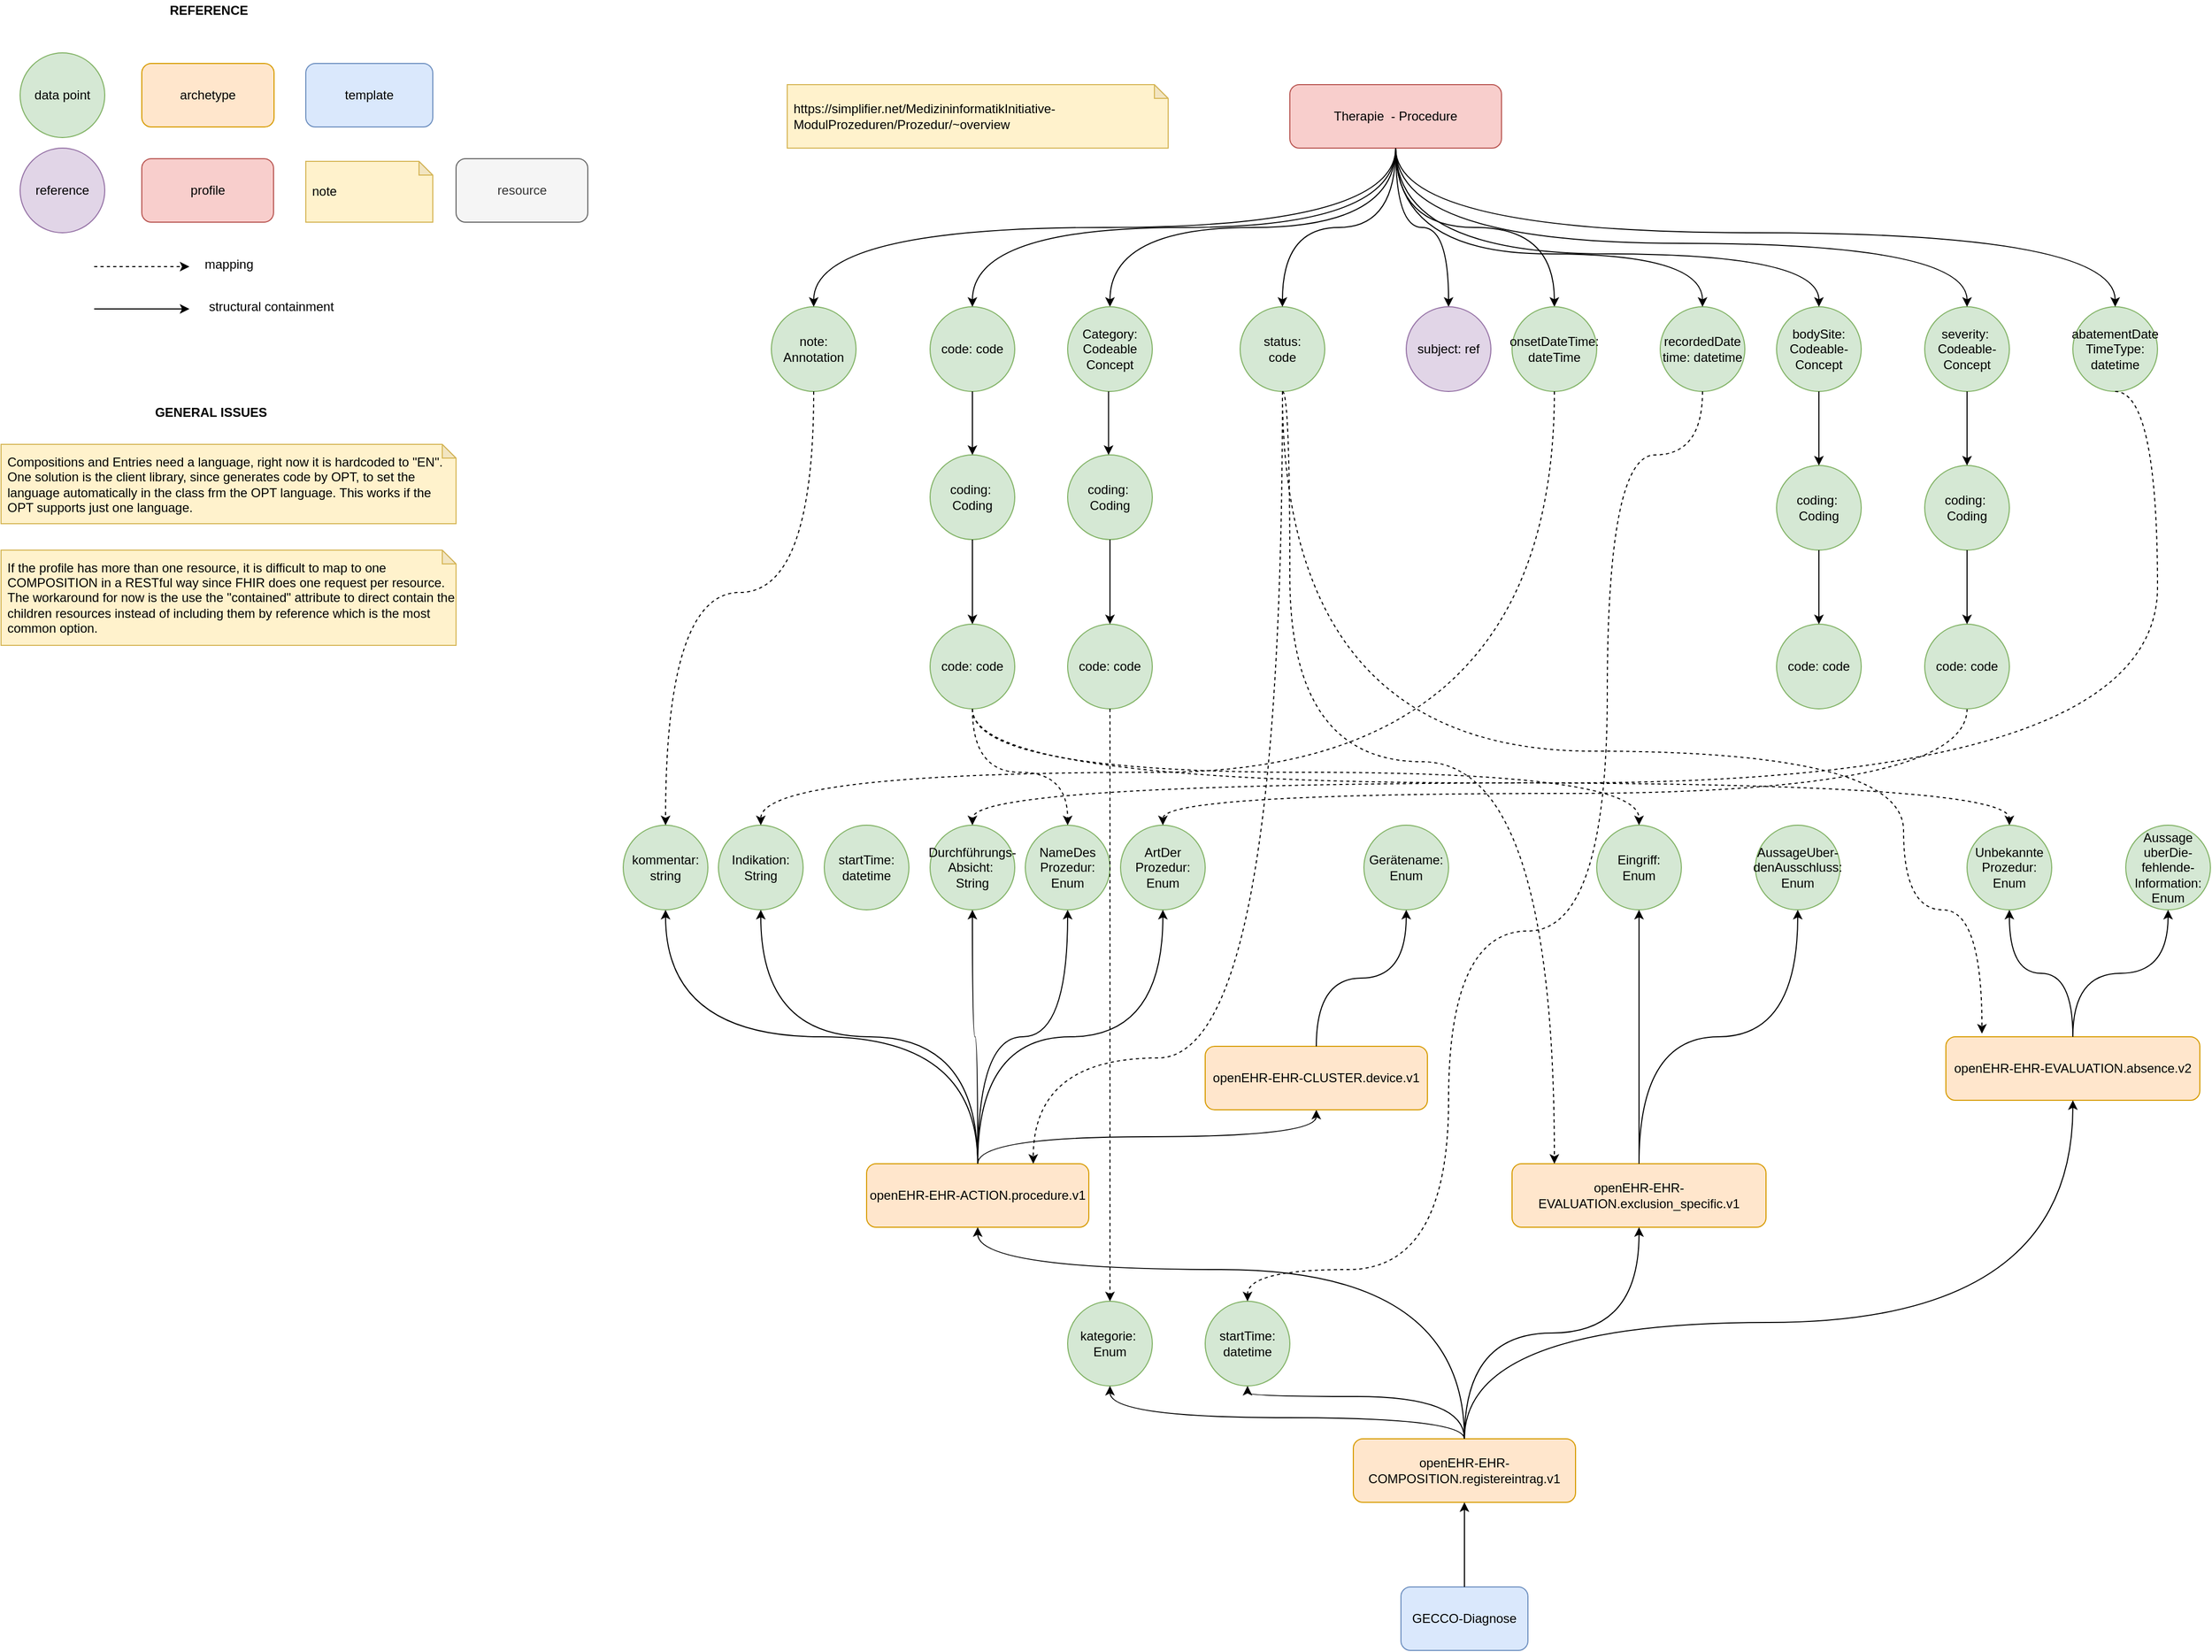 <mxfile version="14.4.7" type="github">
  <diagram id="NhCx6rFbv8tnw04hL108" name="Page-1">
    <mxGraphModel dx="3427" dy="662" grid="1" gridSize="10" guides="1" tooltips="1" connect="1" arrows="1" fold="1" page="1" pageScale="1" pageWidth="827" pageHeight="1169" math="0" shadow="0">
      <root>
        <mxCell id="0" />
        <mxCell id="1" parent="0" />
        <mxCell id="oCCfuD1PaS4JlQ5xVvuQ-1" style="edgeStyle=orthogonalEdgeStyle;curved=1;orthogonalLoop=1;jettySize=auto;html=1;exitX=0.5;exitY=1;exitDx=0;exitDy=0;strokeColor=#000000;dashed=1;" parent="1" edge="1">
          <mxGeometry relative="1" as="geometry">
            <mxPoint x="-1820" y="372" as="targetPoint" />
            <mxPoint x="-1910" y="372" as="sourcePoint" />
          </mxGeometry>
        </mxCell>
        <mxCell id="oCCfuD1PaS4JlQ5xVvuQ-2" value="mapping" style="text;html=1;align=center;verticalAlign=middle;resizable=0;points=[];autosize=1;" parent="1" vertex="1">
          <mxGeometry x="-1818" y="360" width="70" height="20" as="geometry" />
        </mxCell>
        <mxCell id="oCCfuD1PaS4JlQ5xVvuQ-3" style="edgeStyle=orthogonalEdgeStyle;curved=1;orthogonalLoop=1;jettySize=auto;html=1;exitX=0.5;exitY=1;exitDx=0;exitDy=0;strokeColor=#000000;" parent="1" edge="1">
          <mxGeometry relative="1" as="geometry">
            <mxPoint x="-1820.0" y="412" as="targetPoint" />
            <mxPoint x="-1910.0" y="412" as="sourcePoint" />
          </mxGeometry>
        </mxCell>
        <mxCell id="oCCfuD1PaS4JlQ5xVvuQ-4" value="structural containment" style="text;html=1;align=center;verticalAlign=middle;resizable=0;points=[];autosize=1;" parent="1" vertex="1">
          <mxGeometry x="-1823" y="400" width="160" height="20" as="geometry" />
        </mxCell>
        <mxCell id="oCCfuD1PaS4JlQ5xVvuQ-5" value="&lt;b&gt;GENERAL ISSUES&lt;/b&gt;" style="text;html=1;align=center;verticalAlign=middle;resizable=0;points=[];autosize=1;" parent="1" vertex="1">
          <mxGeometry x="-1870" y="500" width="140" height="20" as="geometry" />
        </mxCell>
        <mxCell id="oCCfuD1PaS4JlQ5xVvuQ-6" value="Compositions and Entries need a language, right now it is hardcoded to &quot;EN&quot;. One solution is the client library, since generates code by OPT, to set the language automatically in the class frm the OPT language. This works if the OPT supports just one language." style="shape=note;whiteSpace=wrap;html=1;backgroundOutline=1;darkOpacity=0.05;fillColor=#fff2cc;strokeColor=#d6b656;size=13;align=left;spacingLeft=4;" parent="1" vertex="1">
          <mxGeometry x="-1998" y="540" width="430" height="75" as="geometry" />
        </mxCell>
        <mxCell id="oCCfuD1PaS4JlQ5xVvuQ-7" value="If the profile has more than one resource, it is difficult to map to one COMPOSITION in a RESTful way since FHIR does one request per resource. The workaround for now is the use the &quot;contained&quot; attribute to direct contain the children resources instead of including them by reference which is the most common option." style="shape=note;whiteSpace=wrap;html=1;backgroundOutline=1;darkOpacity=0.05;fillColor=#fff2cc;strokeColor=#d6b656;size=13;align=left;spacingLeft=4;" parent="1" vertex="1">
          <mxGeometry x="-1998" y="640" width="430" height="90" as="geometry" />
        </mxCell>
        <mxCell id="oCCfuD1PaS4JlQ5xVvuQ-8" value="data point" style="ellipse;whiteSpace=wrap;html=1;aspect=fixed;fillColor=#d5e8d4;strokeColor=#82b366;" parent="1" vertex="1">
          <mxGeometry x="-1980" y="170" width="80" height="80" as="geometry" />
        </mxCell>
        <mxCell id="oCCfuD1PaS4JlQ5xVvuQ-9" value="archetype" style="rounded=1;whiteSpace=wrap;html=1;fillColor=#ffe6cc;strokeColor=#d79b00;" parent="1" vertex="1">
          <mxGeometry x="-1865" y="180" width="125" height="60" as="geometry" />
        </mxCell>
        <mxCell id="oCCfuD1PaS4JlQ5xVvuQ-10" value="template" style="rounded=1;whiteSpace=wrap;html=1;fillColor=#dae8fc;strokeColor=#6c8ebf;" parent="1" vertex="1">
          <mxGeometry x="-1710" y="180" width="120" height="60" as="geometry" />
        </mxCell>
        <mxCell id="oCCfuD1PaS4JlQ5xVvuQ-11" value="profile" style="rounded=1;whiteSpace=wrap;html=1;fillColor=#f8cecc;strokeColor=#b85450;" parent="1" vertex="1">
          <mxGeometry x="-1865" y="270" width="124.5" height="60" as="geometry" />
        </mxCell>
        <mxCell id="oCCfuD1PaS4JlQ5xVvuQ-12" value="note" style="shape=note;whiteSpace=wrap;html=1;backgroundOutline=1;darkOpacity=0.05;fillColor=#fff2cc;strokeColor=#d6b656;size=13;align=left;spacingLeft=4;" parent="1" vertex="1">
          <mxGeometry x="-1710" y="272.5" width="120" height="57.5" as="geometry" />
        </mxCell>
        <mxCell id="oCCfuD1PaS4JlQ5xVvuQ-13" value="REFERENCE" style="text;html=1;align=center;verticalAlign=middle;resizable=0;points=[];autosize=1;fontStyle=1" parent="1" vertex="1">
          <mxGeometry x="-1852.5" y="120" width="100" height="20" as="geometry" />
        </mxCell>
        <mxCell id="oCCfuD1PaS4JlQ5xVvuQ-14" value="reference" style="ellipse;whiteSpace=wrap;html=1;aspect=fixed;fillColor=#e1d5e7;strokeColor=#9673a6;" parent="1" vertex="1">
          <mxGeometry x="-1980" y="260" width="80" height="80" as="geometry" />
        </mxCell>
        <mxCell id="oCCfuD1PaS4JlQ5xVvuQ-15" value="resource" style="rounded=1;whiteSpace=wrap;html=1;fillColor=#f5f5f5;strokeColor=#666666;fontColor=#333333;" parent="1" vertex="1">
          <mxGeometry x="-1568" y="270" width="124.5" height="60" as="geometry" />
        </mxCell>
        <mxCell id="oCCfuD1PaS4JlQ5xVvuQ-17" value="https://simplifier.net/MedizininformatikInitiative-ModulProzeduren/Prozedur/~overview" style="shape=note;whiteSpace=wrap;html=1;backgroundOutline=1;darkOpacity=0.05;fillColor=#fff2cc;strokeColor=#d6b656;size=13;align=left;spacingLeft=4;" parent="1" vertex="1">
          <mxGeometry x="-1255" y="200" width="360" height="60" as="geometry" />
        </mxCell>
        <mxCell id="oCCfuD1PaS4JlQ5xVvuQ-18" value="GECCO-Diagnose" style="rounded=1;whiteSpace=wrap;html=1;fillColor=#dae8fc;strokeColor=#6c8ebf;" parent="1" vertex="1">
          <mxGeometry x="-675" y="1620" width="120" height="60" as="geometry" />
        </mxCell>
        <mxCell id="oCCfuD1PaS4JlQ5xVvuQ-19" value="openEHR-EHR-COMPOSITION.registereintrag.v1" style="rounded=1;whiteSpace=wrap;html=1;fillColor=#ffe6cc;strokeColor=#d79b00;" parent="1" vertex="1">
          <mxGeometry x="-720" y="1480" width="210" height="60" as="geometry" />
        </mxCell>
        <mxCell id="oCCfuD1PaS4JlQ5xVvuQ-20" value="openEHR-EHR-ACTION.procedure.v1" style="rounded=1;whiteSpace=wrap;html=1;fillColor=#ffe6cc;strokeColor=#d79b00;" parent="1" vertex="1">
          <mxGeometry x="-1180" y="1220" width="210" height="60" as="geometry" />
        </mxCell>
        <mxCell id="oCCfuD1PaS4JlQ5xVvuQ-23" value="&lt;p&gt;openEHR-EHR-EVALUATION.exclusion_specific.v1&lt;br&gt;&lt;/p&gt;" style="rounded=1;whiteSpace=wrap;html=1;fillColor=#ffe6cc;strokeColor=#d79b00;" parent="1" vertex="1">
          <mxGeometry x="-570" y="1220" width="240" height="60" as="geometry" />
        </mxCell>
        <mxCell id="oCCfuD1PaS4JlQ5xVvuQ-25" value="&lt;p&gt;openEHR-EHR-EVALUATION.absence.v2&lt;br&gt;&lt;/p&gt;" style="rounded=1;whiteSpace=wrap;html=1;fillColor=#ffe6cc;strokeColor=#d79b00;" parent="1" vertex="1">
          <mxGeometry x="-160" y="1100" width="240" height="60" as="geometry" />
        </mxCell>
        <mxCell id="oCCfuD1PaS4JlQ5xVvuQ-28" style="edgeStyle=orthogonalEdgeStyle;curved=1;orthogonalLoop=1;jettySize=auto;html=1;exitX=0.5;exitY=1;exitDx=0;exitDy=0;strokeColor=#000000;entryX=0.5;entryY=0;entryDx=0;entryDy=0;" parent="1" source="oCCfuD1PaS4JlQ5xVvuQ-32" target="oCCfuD1PaS4JlQ5xVvuQ-40" edge="1">
          <mxGeometry relative="1" as="geometry">
            <mxPoint x="-830" y="410" as="targetPoint" />
          </mxGeometry>
        </mxCell>
        <mxCell id="oCCfuD1PaS4JlQ5xVvuQ-30" style="edgeStyle=orthogonalEdgeStyle;curved=1;orthogonalLoop=1;jettySize=auto;html=1;exitX=0.5;exitY=1;exitDx=0;exitDy=0;entryX=0.5;entryY=0;entryDx=0;entryDy=0;strokeColor=#000000;" parent="1" source="oCCfuD1PaS4JlQ5xVvuQ-32" target="oCCfuD1PaS4JlQ5xVvuQ-35" edge="1">
          <mxGeometry relative="1" as="geometry" />
        </mxCell>
        <mxCell id="oCCfuD1PaS4JlQ5xVvuQ-31" style="edgeStyle=orthogonalEdgeStyle;curved=1;orthogonalLoop=1;jettySize=auto;html=1;exitX=0.5;exitY=1;exitDx=0;exitDy=0;entryX=0.5;entryY=0;entryDx=0;entryDy=0;strokeColor=#000000;" parent="1" source="oCCfuD1PaS4JlQ5xVvuQ-32" target="oCCfuD1PaS4JlQ5xVvuQ-36" edge="1">
          <mxGeometry relative="1" as="geometry" />
        </mxCell>
        <mxCell id="oCCfuD1PaS4JlQ5xVvuQ-32" value="&lt;div class=&quot;cm-node-details-value cm-node-details-templ-id&quot;&gt;Therapie &amp;nbsp;- Procedure&lt;br&gt;&lt;/div&gt;" style="rounded=1;whiteSpace=wrap;html=1;fillColor=#f8cecc;strokeColor=#b85450;" parent="1" vertex="1">
          <mxGeometry x="-780" y="200" width="200" height="60" as="geometry" />
        </mxCell>
        <mxCell id="oCCfuD1PaS4JlQ5xVvuQ-35" value="subject: ref" style="ellipse;whiteSpace=wrap;html=1;aspect=fixed;fillColor=#e1d5e7;strokeColor=#9673a6;" parent="1" vertex="1">
          <mxGeometry x="-670" y="410" width="80" height="80" as="geometry" />
        </mxCell>
        <mxCell id="oCCfuD1PaS4JlQ5xVvuQ-36" value="onsetDateTime:&lt;br&gt;dateTime" style="ellipse;whiteSpace=wrap;html=1;aspect=fixed;fillColor=#d5e8d4;strokeColor=#82b366;" parent="1" vertex="1">
          <mxGeometry x="-570" y="410" width="80" height="80" as="geometry" />
        </mxCell>
        <mxCell id="oCCfuD1PaS4JlQ5xVvuQ-37" value="code: code" style="ellipse;whiteSpace=wrap;html=1;aspect=fixed;fillColor=#d5e8d4;strokeColor=#82b366;" parent="1" vertex="1">
          <mxGeometry x="-990" y="710" width="80" height="80" as="geometry" />
        </mxCell>
        <mxCell id="oCCfuD1PaS4JlQ5xVvuQ-39" value="coding:&amp;nbsp;&lt;br&gt;Coding" style="ellipse;whiteSpace=wrap;html=1;aspect=fixed;fillColor=#d5e8d4;strokeColor=#82b366;" parent="1" vertex="1">
          <mxGeometry x="-990" y="550" width="80" height="80" as="geometry" />
        </mxCell>
        <mxCell id="oCCfuD1PaS4JlQ5xVvuQ-40" value="Category:&lt;br&gt;Codeable&lt;br&gt;Concept" style="ellipse;whiteSpace=wrap;html=1;aspect=fixed;fillColor=#d5e8d4;strokeColor=#82b366;" parent="1" vertex="1">
          <mxGeometry x="-990" y="410" width="80" height="80" as="geometry" />
        </mxCell>
        <mxCell id="oCCfuD1PaS4JlQ5xVvuQ-41" value="code: code" style="ellipse;whiteSpace=wrap;html=1;aspect=fixed;fillColor=#d5e8d4;strokeColor=#82b366;" parent="1" vertex="1">
          <mxGeometry x="-1120" y="410" width="80" height="80" as="geometry" />
        </mxCell>
        <mxCell id="oCCfuD1PaS4JlQ5xVvuQ-42" value="coding:&amp;nbsp;&lt;br&gt;Coding" style="ellipse;whiteSpace=wrap;html=1;aspect=fixed;fillColor=#d5e8d4;strokeColor=#82b366;" parent="1" vertex="1">
          <mxGeometry x="-1120" y="550" width="80" height="80" as="geometry" />
        </mxCell>
        <mxCell id="oCCfuD1PaS4JlQ5xVvuQ-43" value="bodySite:&lt;br&gt;Codeable-&lt;br&gt;Concept" style="ellipse;whiteSpace=wrap;html=1;aspect=fixed;fillColor=#d5e8d4;strokeColor=#82b366;" parent="1" vertex="1">
          <mxGeometry x="-320" y="410" width="80" height="80" as="geometry" />
        </mxCell>
        <mxCell id="oCCfuD1PaS4JlQ5xVvuQ-44" value="coding:&amp;nbsp;&lt;br&gt;Coding" style="ellipse;whiteSpace=wrap;html=1;aspect=fixed;fillColor=#d5e8d4;strokeColor=#82b366;" parent="1" vertex="1">
          <mxGeometry x="-320" y="560" width="80" height="80" as="geometry" />
        </mxCell>
        <mxCell id="oCCfuD1PaS4JlQ5xVvuQ-45" value="code: code" style="ellipse;whiteSpace=wrap;html=1;aspect=fixed;fillColor=#d5e8d4;strokeColor=#82b366;" parent="1" vertex="1">
          <mxGeometry x="-320" y="710" width="80" height="80" as="geometry" />
        </mxCell>
        <mxCell id="oCCfuD1PaS4JlQ5xVvuQ-46" value="severity:&amp;nbsp;&lt;br&gt;Codeable-&lt;br&gt;Concept" style="ellipse;whiteSpace=wrap;html=1;aspect=fixed;fillColor=#d5e8d4;strokeColor=#82b366;" parent="1" vertex="1">
          <mxGeometry x="-180" y="410" width="80" height="80" as="geometry" />
        </mxCell>
        <mxCell id="oCCfuD1PaS4JlQ5xVvuQ-47" value="abatementDate&lt;br&gt;TimeType:&lt;br&gt;datetime" style="ellipse;whiteSpace=wrap;html=1;aspect=fixed;fillColor=#d5e8d4;strokeColor=#82b366;" parent="1" vertex="1">
          <mxGeometry x="-40" y="410" width="80" height="80" as="geometry" />
        </mxCell>
        <mxCell id="oCCfuD1PaS4JlQ5xVvuQ-48" value="code: code" style="ellipse;whiteSpace=wrap;html=1;aspect=fixed;fillColor=#d5e8d4;strokeColor=#82b366;" parent="1" vertex="1">
          <mxGeometry x="-1120" y="710" width="80" height="80" as="geometry" />
        </mxCell>
        <mxCell id="oCCfuD1PaS4JlQ5xVvuQ-49" style="edgeStyle=orthogonalEdgeStyle;curved=1;orthogonalLoop=1;jettySize=auto;html=1;exitX=0.5;exitY=1;exitDx=0;exitDy=0;strokeColor=#000000;entryX=0.5;entryY=0;entryDx=0;entryDy=0;" parent="1" source="oCCfuD1PaS4JlQ5xVvuQ-32" target="oCCfuD1PaS4JlQ5xVvuQ-41" edge="1">
          <mxGeometry relative="1" as="geometry">
            <mxPoint x="-990" y="370" as="sourcePoint" />
            <mxPoint x="-1260" y="470" as="targetPoint" />
          </mxGeometry>
        </mxCell>
        <mxCell id="oCCfuD1PaS4JlQ5xVvuQ-50" style="edgeStyle=orthogonalEdgeStyle;curved=1;orthogonalLoop=1;jettySize=auto;html=1;exitX=0.5;exitY=1;exitDx=0;exitDy=0;entryX=0.5;entryY=0;entryDx=0;entryDy=0;strokeColor=#000000;" parent="1" source="oCCfuD1PaS4JlQ5xVvuQ-32" target="oCCfuD1PaS4JlQ5xVvuQ-46" edge="1">
          <mxGeometry relative="1" as="geometry">
            <mxPoint x="-320" y="350" as="sourcePoint" />
            <mxPoint x="-70" y="450" as="targetPoint" />
            <Array as="points">
              <mxPoint x="-680" y="350" />
              <mxPoint x="-140" y="350" />
            </Array>
          </mxGeometry>
        </mxCell>
        <mxCell id="oCCfuD1PaS4JlQ5xVvuQ-51" style="edgeStyle=orthogonalEdgeStyle;curved=1;orthogonalLoop=1;jettySize=auto;html=1;exitX=0.5;exitY=1;exitDx=0;exitDy=0;entryX=0.5;entryY=0;entryDx=0;entryDy=0;strokeColor=#000000;" parent="1" source="oCCfuD1PaS4JlQ5xVvuQ-32" target="oCCfuD1PaS4JlQ5xVvuQ-43" edge="1">
          <mxGeometry relative="1" as="geometry">
            <mxPoint x="-310" y="390" as="sourcePoint" />
            <mxPoint x="-60" y="490" as="targetPoint" />
            <Array as="points">
              <mxPoint x="-680" y="360" />
              <mxPoint x="-280" y="360" />
            </Array>
          </mxGeometry>
        </mxCell>
        <mxCell id="oCCfuD1PaS4JlQ5xVvuQ-52" style="edgeStyle=orthogonalEdgeStyle;curved=1;orthogonalLoop=1;jettySize=auto;html=1;exitX=0.5;exitY=1;exitDx=0;exitDy=0;entryX=0.5;entryY=0;entryDx=0;entryDy=0;strokeColor=#000000;" parent="1" source="oCCfuD1PaS4JlQ5xVvuQ-32" target="oCCfuD1PaS4JlQ5xVvuQ-47" edge="1">
          <mxGeometry relative="1" as="geometry">
            <mxPoint x="-60" y="360" as="sourcePoint" />
            <mxPoint x="190" y="460" as="targetPoint" />
            <Array as="points">
              <mxPoint x="-680" y="340" />
              <mxPoint y="340" />
            </Array>
          </mxGeometry>
        </mxCell>
        <mxCell id="oCCfuD1PaS4JlQ5xVvuQ-53" value="" style="endArrow=classic;html=1;exitX=0.5;exitY=1;exitDx=0;exitDy=0;entryX=0.5;entryY=0;entryDx=0;entryDy=0;" parent="1" source="oCCfuD1PaS4JlQ5xVvuQ-41" target="oCCfuD1PaS4JlQ5xVvuQ-42" edge="1">
          <mxGeometry width="50" height="50" relative="1" as="geometry">
            <mxPoint x="-1060" y="529" as="sourcePoint" />
            <mxPoint x="-1000" y="469" as="targetPoint" />
          </mxGeometry>
        </mxCell>
        <mxCell id="oCCfuD1PaS4JlQ5xVvuQ-54" value="" style="endArrow=classic;html=1;exitX=0.5;exitY=1;exitDx=0;exitDy=0;entryX=0.5;entryY=0;entryDx=0;entryDy=0;" parent="1" source="oCCfuD1PaS4JlQ5xVvuQ-42" target="oCCfuD1PaS4JlQ5xVvuQ-48" edge="1">
          <mxGeometry width="50" height="50" relative="1" as="geometry">
            <mxPoint x="-1080.67" y="640" as="sourcePoint" />
            <mxPoint x="-1080.67" y="700" as="targetPoint" />
          </mxGeometry>
        </mxCell>
        <mxCell id="oCCfuD1PaS4JlQ5xVvuQ-55" value="" style="endArrow=classic;html=1;exitX=0.5;exitY=1;exitDx=0;exitDy=0;entryX=0.5;entryY=0;entryDx=0;entryDy=0;" parent="1" edge="1">
          <mxGeometry width="50" height="50" relative="1" as="geometry">
            <mxPoint x="-951.33" y="490" as="sourcePoint" />
            <mxPoint x="-951.33" y="550" as="targetPoint" />
          </mxGeometry>
        </mxCell>
        <mxCell id="oCCfuD1PaS4JlQ5xVvuQ-56" value="" style="endArrow=classic;html=1;exitX=0.5;exitY=1;exitDx=0;exitDy=0;entryX=0.5;entryY=0;entryDx=0;entryDy=0;" parent="1" source="oCCfuD1PaS4JlQ5xVvuQ-39" target="oCCfuD1PaS4JlQ5xVvuQ-37" edge="1">
          <mxGeometry width="50" height="50" relative="1" as="geometry">
            <mxPoint x="-950" y="670" as="sourcePoint" />
            <mxPoint x="-950" y="690" as="targetPoint" />
          </mxGeometry>
        </mxCell>
        <mxCell id="oCCfuD1PaS4JlQ5xVvuQ-58" value="" style="endArrow=classic;html=1;exitX=0.5;exitY=1;exitDx=0;exitDy=0;entryX=0.5;entryY=0;entryDx=0;entryDy=0;" parent="1" source="oCCfuD1PaS4JlQ5xVvuQ-43" target="oCCfuD1PaS4JlQ5xVvuQ-44" edge="1">
          <mxGeometry width="50" height="50" relative="1" as="geometry">
            <mxPoint x="-280" y="520" as="sourcePoint" />
            <mxPoint x="-280" y="550" as="targetPoint" />
          </mxGeometry>
        </mxCell>
        <mxCell id="oCCfuD1PaS4JlQ5xVvuQ-59" value="" style="endArrow=classic;html=1;exitX=0.5;exitY=1;exitDx=0;exitDy=0;entryX=0.5;entryY=0;entryDx=0;entryDy=0;" parent="1" source="oCCfuD1PaS4JlQ5xVvuQ-44" target="oCCfuD1PaS4JlQ5xVvuQ-45" edge="1">
          <mxGeometry width="50" height="50" relative="1" as="geometry">
            <mxPoint x="-280" y="670" as="sourcePoint" />
            <mxPoint x="-280" y="690" as="targetPoint" />
          </mxGeometry>
        </mxCell>
        <mxCell id="oCCfuD1PaS4JlQ5xVvuQ-65" value="Indikation:&lt;br&gt;String" style="ellipse;whiteSpace=wrap;html=1;aspect=fixed;fillColor=#d5e8d4;strokeColor=#82b366;" parent="1" vertex="1">
          <mxGeometry x="-1320" y="900" width="80" height="80" as="geometry" />
        </mxCell>
        <mxCell id="oCCfuD1PaS4JlQ5xVvuQ-67" style="edgeStyle=orthogonalEdgeStyle;curved=1;orthogonalLoop=1;jettySize=auto;html=1;exitX=0.5;exitY=1;exitDx=0;exitDy=0;entryX=0.5;entryY=0;entryDx=0;entryDy=0;strokeColor=#000000;dashed=1;" parent="1" source="oCCfuD1PaS4JlQ5xVvuQ-36" target="oCCfuD1PaS4JlQ5xVvuQ-65" edge="1">
          <mxGeometry relative="1" as="geometry">
            <mxPoint x="-580" y="700" as="sourcePoint" />
            <mxPoint x="-430" y="850" as="targetPoint" />
            <Array as="points">
              <mxPoint x="-530" y="850" />
              <mxPoint x="-1280" y="850" />
            </Array>
          </mxGeometry>
        </mxCell>
        <mxCell id="oCCfuD1PaS4JlQ5xVvuQ-68" style="edgeStyle=orthogonalEdgeStyle;curved=1;orthogonalLoop=1;jettySize=auto;html=1;exitX=0.5;exitY=0;exitDx=0;exitDy=0;entryX=0.5;entryY=1;entryDx=0;entryDy=0;strokeColor=#000000;" parent="1" source="oCCfuD1PaS4JlQ5xVvuQ-20" target="oCCfuD1PaS4JlQ5xVvuQ-65" edge="1">
          <mxGeometry relative="1" as="geometry">
            <mxPoint x="-950" y="1030" as="sourcePoint" />
            <mxPoint x="-800" y="1180" as="targetPoint" />
          </mxGeometry>
        </mxCell>
        <mxCell id="oCCfuD1PaS4JlQ5xVvuQ-69" value="Durchführungs-&lt;br&gt;Absicht:&amp;nbsp;&lt;br&gt;String" style="ellipse;whiteSpace=wrap;html=1;aspect=fixed;fillColor=#d5e8d4;strokeColor=#82b366;" parent="1" vertex="1">
          <mxGeometry x="-1120" y="900" width="80" height="80" as="geometry" />
        </mxCell>
        <mxCell id="oCCfuD1PaS4JlQ5xVvuQ-70" style="edgeStyle=orthogonalEdgeStyle;curved=1;orthogonalLoop=1;jettySize=auto;html=1;exitX=0.5;exitY=0;exitDx=0;exitDy=0;entryX=0.5;entryY=1;entryDx=0;entryDy=0;strokeColor=#000000;" parent="1" source="oCCfuD1PaS4JlQ5xVvuQ-20" target="oCCfuD1PaS4JlQ5xVvuQ-69" edge="1">
          <mxGeometry relative="1" as="geometry">
            <mxPoint x="-1050" y="1040" as="sourcePoint" />
            <mxPoint x="-1205" y="911" as="targetPoint" />
            <Array as="points">
              <mxPoint x="-1075" y="1100" />
              <mxPoint x="-1080" y="1100" />
            </Array>
          </mxGeometry>
        </mxCell>
        <mxCell id="oCCfuD1PaS4JlQ5xVvuQ-71" style="edgeStyle=orthogonalEdgeStyle;curved=1;orthogonalLoop=1;jettySize=auto;html=1;exitX=0.5;exitY=1;exitDx=0;exitDy=0;entryX=0.5;entryY=0;entryDx=0;entryDy=0;strokeColor=#000000;dashed=1;" parent="1" source="oCCfuD1PaS4JlQ5xVvuQ-47" target="oCCfuD1PaS4JlQ5xVvuQ-69" edge="1">
          <mxGeometry relative="1" as="geometry">
            <mxPoint x="-150" y="670" as="sourcePoint" />
            <mxPoint x="-850" y="1080" as="targetPoint" />
            <Array as="points">
              <mxPoint x="40" y="490" />
              <mxPoint x="40" y="860" />
              <mxPoint x="-1080" y="860" />
            </Array>
          </mxGeometry>
        </mxCell>
        <mxCell id="oCCfuD1PaS4JlQ5xVvuQ-73" value="ArtDer&lt;br&gt;Prozedur:&lt;br&gt;Enum" style="ellipse;whiteSpace=wrap;html=1;aspect=fixed;fillColor=#d5e8d4;strokeColor=#82b366;" parent="1" vertex="1">
          <mxGeometry x="-940" y="900" width="80" height="80" as="geometry" />
        </mxCell>
        <mxCell id="oCCfuD1PaS4JlQ5xVvuQ-74" style="edgeStyle=orthogonalEdgeStyle;curved=1;orthogonalLoop=1;jettySize=auto;html=1;exitX=0.5;exitY=0;exitDx=0;exitDy=0;entryX=0.5;entryY=1;entryDx=0;entryDy=0;strokeColor=#000000;" parent="1" source="oCCfuD1PaS4JlQ5xVvuQ-20" target="oCCfuD1PaS4JlQ5xVvuQ-73" edge="1">
          <mxGeometry relative="1" as="geometry">
            <mxPoint x="-950" y="1030" as="sourcePoint" />
            <mxPoint x="-1105" y="901" as="targetPoint" />
          </mxGeometry>
        </mxCell>
        <mxCell id="oCCfuD1PaS4JlQ5xVvuQ-75" style="edgeStyle=orthogonalEdgeStyle;curved=1;orthogonalLoop=1;jettySize=auto;html=1;entryX=0.5;entryY=0;entryDx=0;entryDy=0;strokeColor=#000000;dashed=1;exitX=1;exitY=0.5;exitDx=0;exitDy=0;" parent="1" source="oCCfuD1PaS4JlQ5xVvuQ-120" target="oCCfuD1PaS4JlQ5xVvuQ-73" edge="1">
          <mxGeometry relative="1" as="geometry">
            <mxPoint x="-110" y="720" as="sourcePoint" />
            <mxPoint x="-1270" y="1300" as="targetPoint" />
            <Array as="points">
              <mxPoint x="-140" y="870" />
              <mxPoint x="-900" y="870" />
            </Array>
          </mxGeometry>
        </mxCell>
        <mxCell id="oCCfuD1PaS4JlQ5xVvuQ-76" value="kommentar:&lt;br&gt;string" style="ellipse;whiteSpace=wrap;html=1;aspect=fixed;fillColor=#d5e8d4;strokeColor=#82b366;" parent="1" vertex="1">
          <mxGeometry x="-1410" y="900" width="80" height="80" as="geometry" />
        </mxCell>
        <mxCell id="oCCfuD1PaS4JlQ5xVvuQ-77" value="note: Annotation" style="ellipse;whiteSpace=wrap;html=1;aspect=fixed;fillColor=#d5e8d4;strokeColor=#82b366;" parent="1" vertex="1">
          <mxGeometry x="-1270" y="410" width="80" height="80" as="geometry" />
        </mxCell>
        <mxCell id="oCCfuD1PaS4JlQ5xVvuQ-78" style="edgeStyle=orthogonalEdgeStyle;curved=1;orthogonalLoop=1;jettySize=auto;html=1;exitX=0.5;exitY=1;exitDx=0;exitDy=0;entryX=0.5;entryY=0;entryDx=0;entryDy=0;strokeColor=#000000;dashed=1;" parent="1" source="oCCfuD1PaS4JlQ5xVvuQ-77" target="oCCfuD1PaS4JlQ5xVvuQ-76" edge="1">
          <mxGeometry relative="1" as="geometry">
            <mxPoint x="-1370" y="640" as="sourcePoint" />
            <mxPoint x="-2070" y="1050" as="targetPoint" />
            <Array as="points">
              <mxPoint x="-1230" y="680" />
              <mxPoint x="-1370" y="680" />
            </Array>
          </mxGeometry>
        </mxCell>
        <mxCell id="oCCfuD1PaS4JlQ5xVvuQ-79" style="edgeStyle=orthogonalEdgeStyle;curved=1;orthogonalLoop=1;jettySize=auto;html=1;exitX=0.5;exitY=0;exitDx=0;exitDy=0;entryX=0.5;entryY=1;entryDx=0;entryDy=0;strokeColor=#000000;" parent="1" source="oCCfuD1PaS4JlQ5xVvuQ-20" target="oCCfuD1PaS4JlQ5xVvuQ-76" edge="1">
          <mxGeometry relative="1" as="geometry">
            <mxPoint x="-1340" y="1050" as="sourcePoint" />
            <mxPoint x="-1495" y="921" as="targetPoint" />
            <Array as="points">
              <mxPoint x="-1075" y="1100" />
              <mxPoint x="-1370" y="1100" />
            </Array>
          </mxGeometry>
        </mxCell>
        <mxCell id="oCCfuD1PaS4JlQ5xVvuQ-80" style="edgeStyle=orthogonalEdgeStyle;curved=1;orthogonalLoop=1;jettySize=auto;html=1;exitX=0.5;exitY=1;exitDx=0;exitDy=0;strokeColor=#000000;entryX=0.5;entryY=0;entryDx=0;entryDy=0;" parent="1" source="oCCfuD1PaS4JlQ5xVvuQ-32" target="oCCfuD1PaS4JlQ5xVvuQ-77" edge="1">
          <mxGeometry relative="1" as="geometry">
            <mxPoint x="-1160" y="340" as="sourcePoint" />
            <mxPoint x="-1560" y="490" as="targetPoint" />
          </mxGeometry>
        </mxCell>
        <mxCell id="oCCfuD1PaS4JlQ5xVvuQ-81" value="NameDes&lt;br&gt;Prozedur:&lt;br&gt;Enum" style="ellipse;whiteSpace=wrap;html=1;aspect=fixed;fillColor=#d5e8d4;strokeColor=#82b366;" parent="1" vertex="1">
          <mxGeometry x="-1030" y="900" width="80" height="80" as="geometry" />
        </mxCell>
        <mxCell id="oCCfuD1PaS4JlQ5xVvuQ-82" style="edgeStyle=orthogonalEdgeStyle;curved=1;orthogonalLoop=1;jettySize=auto;html=1;exitX=0.5;exitY=1;exitDx=0;exitDy=0;entryX=0.5;entryY=0;entryDx=0;entryDy=0;strokeColor=#000000;dashed=1;" parent="1" source="oCCfuD1PaS4JlQ5xVvuQ-48" target="oCCfuD1PaS4JlQ5xVvuQ-81" edge="1">
          <mxGeometry relative="1" as="geometry">
            <mxPoint x="-630" y="960" as="sourcePoint" />
            <mxPoint x="-1330" y="1370" as="targetPoint" />
            <Array as="points">
              <mxPoint x="-1080" y="850" />
              <mxPoint x="-990" y="850" />
            </Array>
          </mxGeometry>
        </mxCell>
        <mxCell id="oCCfuD1PaS4JlQ5xVvuQ-83" style="edgeStyle=orthogonalEdgeStyle;curved=1;orthogonalLoop=1;jettySize=auto;html=1;exitX=0.5;exitY=0;exitDx=0;exitDy=0;entryX=0.5;entryY=1;entryDx=0;entryDy=0;strokeColor=#000000;" parent="1" source="oCCfuD1PaS4JlQ5xVvuQ-20" target="oCCfuD1PaS4JlQ5xVvuQ-81" edge="1">
          <mxGeometry relative="1" as="geometry">
            <mxPoint x="-1020" y="1030" as="sourcePoint" />
            <mxPoint x="-845" y="901" as="targetPoint" />
          </mxGeometry>
        </mxCell>
        <mxCell id="oCCfuD1PaS4JlQ5xVvuQ-85" style="edgeStyle=orthogonalEdgeStyle;curved=1;orthogonalLoop=1;jettySize=auto;html=1;exitX=0.5;exitY=0;exitDx=0;exitDy=0;strokeColor=#000000;entryX=0.5;entryY=1;entryDx=0;entryDy=0;" parent="1" source="oCCfuD1PaS4JlQ5xVvuQ-20" target="a7MJl_X0RAaa-ZdixGBs-1" edge="1">
          <mxGeometry relative="1" as="geometry">
            <mxPoint x="-820" y="1200" as="sourcePoint" />
            <mxPoint x="-740" y="1170" as="targetPoint" />
          </mxGeometry>
        </mxCell>
        <mxCell id="oCCfuD1PaS4JlQ5xVvuQ-92" value="AussageUber-denAusschluss:&lt;br&gt;Enum" style="ellipse;whiteSpace=wrap;html=1;aspect=fixed;fillColor=#d5e8d4;strokeColor=#82b366;" parent="1" vertex="1">
          <mxGeometry x="-340" y="900" width="80" height="80" as="geometry" />
        </mxCell>
        <mxCell id="oCCfuD1PaS4JlQ5xVvuQ-93" style="edgeStyle=orthogonalEdgeStyle;curved=1;orthogonalLoop=1;jettySize=auto;html=1;exitX=0.5;exitY=0;exitDx=0;exitDy=0;entryX=0.5;entryY=1;entryDx=0;entryDy=0;strokeColor=#000000;" parent="1" source="oCCfuD1PaS4JlQ5xVvuQ-23" target="oCCfuD1PaS4JlQ5xVvuQ-92" edge="1">
          <mxGeometry relative="1" as="geometry">
            <mxPoint x="-340" y="1120" as="sourcePoint" />
            <mxPoint x="-225" y="1030" as="targetPoint" />
          </mxGeometry>
        </mxCell>
        <mxCell id="oCCfuD1PaS4JlQ5xVvuQ-94" value="Eingriff:&lt;br&gt;Enum" style="ellipse;whiteSpace=wrap;html=1;aspect=fixed;fillColor=#d5e8d4;strokeColor=#82b366;" parent="1" vertex="1">
          <mxGeometry x="-490" y="900" width="80" height="80" as="geometry" />
        </mxCell>
        <mxCell id="oCCfuD1PaS4JlQ5xVvuQ-95" style="edgeStyle=orthogonalEdgeStyle;curved=1;orthogonalLoop=1;jettySize=auto;html=1;entryX=0.5;entryY=1;entryDx=0;entryDy=0;strokeColor=#000000;exitX=0.5;exitY=0;exitDx=0;exitDy=0;" parent="1" source="oCCfuD1PaS4JlQ5xVvuQ-23" target="oCCfuD1PaS4JlQ5xVvuQ-94" edge="1">
          <mxGeometry relative="1" as="geometry">
            <mxPoint x="-470" y="1150" as="sourcePoint" />
            <mxPoint x="-290" y="990" as="targetPoint" />
          </mxGeometry>
        </mxCell>
        <mxCell id="oCCfuD1PaS4JlQ5xVvuQ-96" style="edgeStyle=orthogonalEdgeStyle;curved=1;orthogonalLoop=1;jettySize=auto;html=1;exitX=0.5;exitY=1;exitDx=0;exitDy=0;entryX=0.5;entryY=0;entryDx=0;entryDy=0;strokeColor=#000000;dashed=1;" parent="1" source="oCCfuD1PaS4JlQ5xVvuQ-48" target="oCCfuD1PaS4JlQ5xVvuQ-94" edge="1">
          <mxGeometry relative="1" as="geometry">
            <mxPoint x="-480" y="790" as="sourcePoint" />
            <mxPoint x="-390" y="900" as="targetPoint" />
            <Array as="points">
              <mxPoint x="-1080" y="850" />
              <mxPoint x="-450" y="850" />
            </Array>
          </mxGeometry>
        </mxCell>
        <mxCell id="oCCfuD1PaS4JlQ5xVvuQ-97" value="Unbekannte&lt;span style=&quot;color: rgba(0 , 0 , 0 , 0) ; font-family: monospace ; font-size: 0px&quot;&gt;%3CmxGraphModel%3E%3Croot%3E%3CmxCell%20id%3D%220%22%2F%3E%3CmxCell%20id%3D%221%22%20parent%3D%220%22%2F%3E%3CmxCell%20id%3D%222%22%20value%3D%22AussageuberDie-fehlende-Information%3A%26lt%3Bbr%26gt%3BEnum%22%20style%3D%22ellipse%3BwhiteSpace%3Dwrap%3Bhtml%3D1%3Baspect%3Dfixed%3BfillColor%3D%23d5e8d4%3BstrokeColor%3D%2382b366%3B%22%20vertex%3D%221%22%20parent%3D%221%22%3E%3CmxGeometry%20x%3D%22-1340%22%20y%3D%221720%22%20width%3D%2280%22%20height%3D%2280%22%20as%3D%22geometry%22%2F%3E%3C%2FmxCell%3E%3C%2Froot%3E%3C%2FmxGraphModel%3E&lt;/span&gt;&lt;br&gt;Prozedur:&lt;br&gt;Enum" style="ellipse;whiteSpace=wrap;html=1;aspect=fixed;fillColor=#d5e8d4;strokeColor=#82b366;" parent="1" vertex="1">
          <mxGeometry x="-140" y="900" width="80" height="80" as="geometry" />
        </mxCell>
        <mxCell id="oCCfuD1PaS4JlQ5xVvuQ-98" value="Aussage&lt;br&gt;uberDie-fehlende-Information:&lt;br&gt;Enum" style="ellipse;whiteSpace=wrap;html=1;aspect=fixed;fillColor=#d5e8d4;strokeColor=#82b366;" parent="1" vertex="1">
          <mxGeometry x="10" y="900" width="80" height="80" as="geometry" />
        </mxCell>
        <mxCell id="oCCfuD1PaS4JlQ5xVvuQ-99" style="edgeStyle=orthogonalEdgeStyle;curved=1;orthogonalLoop=1;jettySize=auto;html=1;exitX=0.5;exitY=0;exitDx=0;exitDy=0;entryX=0.5;entryY=1;entryDx=0;entryDy=0;strokeColor=#000000;" parent="1" source="oCCfuD1PaS4JlQ5xVvuQ-25" target="oCCfuD1PaS4JlQ5xVvuQ-98" edge="1">
          <mxGeometry relative="1" as="geometry">
            <mxPoint x="-30" y="1040" as="sourcePoint" />
            <mxPoint x="120" y="800" as="targetPoint" />
          </mxGeometry>
        </mxCell>
        <mxCell id="oCCfuD1PaS4JlQ5xVvuQ-100" style="edgeStyle=orthogonalEdgeStyle;curved=1;orthogonalLoop=1;jettySize=auto;html=1;entryX=0.5;entryY=1;entryDx=0;entryDy=0;strokeColor=#000000;exitX=0.5;exitY=0;exitDx=0;exitDy=0;" parent="1" source="oCCfuD1PaS4JlQ5xVvuQ-25" target="oCCfuD1PaS4JlQ5xVvuQ-97" edge="1">
          <mxGeometry relative="1" as="geometry">
            <mxPoint x="-140" y="1040" as="sourcePoint" />
            <mxPoint x="-140" y="800" as="targetPoint" />
          </mxGeometry>
        </mxCell>
        <mxCell id="oCCfuD1PaS4JlQ5xVvuQ-101" style="edgeStyle=orthogonalEdgeStyle;curved=1;orthogonalLoop=1;jettySize=auto;html=1;exitX=0.5;exitY=1;exitDx=0;exitDy=0;entryX=0.5;entryY=0;entryDx=0;entryDy=0;strokeColor=#000000;dashed=1;" parent="1" source="oCCfuD1PaS4JlQ5xVvuQ-48" target="oCCfuD1PaS4JlQ5xVvuQ-97" edge="1">
          <mxGeometry relative="1" as="geometry">
            <mxPoint x="-110" y="820" as="sourcePoint" />
            <mxPoint x="520" y="930" as="targetPoint" />
            <Array as="points">
              <mxPoint x="-1080" y="860" />
              <mxPoint x="-100" y="860" />
            </Array>
          </mxGeometry>
        </mxCell>
        <mxCell id="oCCfuD1PaS4JlQ5xVvuQ-102" style="edgeStyle=orthogonalEdgeStyle;curved=1;orthogonalLoop=1;jettySize=auto;html=1;entryX=0.5;entryY=1;entryDx=0;entryDy=0;strokeColor=#000000;exitX=0.5;exitY=0;exitDx=0;exitDy=0;" parent="1" source="oCCfuD1PaS4JlQ5xVvuQ-18" target="oCCfuD1PaS4JlQ5xVvuQ-19" edge="1">
          <mxGeometry relative="1" as="geometry">
            <mxPoint x="-430" y="1530" as="sourcePoint" />
            <mxPoint x="-430" y="1290" as="targetPoint" />
          </mxGeometry>
        </mxCell>
        <mxCell id="oCCfuD1PaS4JlQ5xVvuQ-103" style="edgeStyle=orthogonalEdgeStyle;curved=1;orthogonalLoop=1;jettySize=auto;html=1;entryX=0.5;entryY=1;entryDx=0;entryDy=0;strokeColor=#000000;exitX=0.5;exitY=0;exitDx=0;exitDy=0;" parent="1" source="oCCfuD1PaS4JlQ5xVvuQ-19" target="oCCfuD1PaS4JlQ5xVvuQ-23" edge="1">
          <mxGeometry relative="1" as="geometry">
            <mxPoint x="-620" y="1360" as="sourcePoint" />
            <mxPoint x="-620" y="1120" as="targetPoint" />
          </mxGeometry>
        </mxCell>
        <mxCell id="oCCfuD1PaS4JlQ5xVvuQ-104" style="edgeStyle=orthogonalEdgeStyle;curved=1;orthogonalLoop=1;jettySize=auto;html=1;entryX=0.5;entryY=1;entryDx=0;entryDy=0;strokeColor=#000000;exitX=0.5;exitY=0;exitDx=0;exitDy=0;" parent="1" source="oCCfuD1PaS4JlQ5xVvuQ-19" target="oCCfuD1PaS4JlQ5xVvuQ-20" edge="1">
          <mxGeometry relative="1" as="geometry">
            <mxPoint x="-930" y="1310" as="sourcePoint" />
            <mxPoint x="-930" y="1070" as="targetPoint" />
            <Array as="points">
              <mxPoint x="-615" y="1320" />
              <mxPoint x="-1075" y="1320" />
            </Array>
          </mxGeometry>
        </mxCell>
        <mxCell id="oCCfuD1PaS4JlQ5xVvuQ-105" style="edgeStyle=orthogonalEdgeStyle;curved=1;orthogonalLoop=1;jettySize=auto;html=1;entryX=0.5;entryY=1;entryDx=0;entryDy=0;strokeColor=#000000;exitX=0.5;exitY=0;exitDx=0;exitDy=0;" parent="1" source="oCCfuD1PaS4JlQ5xVvuQ-19" target="oCCfuD1PaS4JlQ5xVvuQ-25" edge="1">
          <mxGeometry relative="1" as="geometry">
            <mxPoint x="-320" y="1370" as="sourcePoint" />
            <mxPoint x="-320" y="1130" as="targetPoint" />
            <Array as="points">
              <mxPoint x="-615" y="1370" />
              <mxPoint x="-40" y="1370" />
            </Array>
          </mxGeometry>
        </mxCell>
        <mxCell id="oCCfuD1PaS4JlQ5xVvuQ-106" value="kategorie:&amp;nbsp;&lt;br&gt;Enum" style="ellipse;whiteSpace=wrap;html=1;aspect=fixed;fillColor=#d5e8d4;strokeColor=#82b366;" parent="1" vertex="1">
          <mxGeometry x="-990" y="1350" width="80" height="80" as="geometry" />
        </mxCell>
        <mxCell id="oCCfuD1PaS4JlQ5xVvuQ-107" style="edgeStyle=orthogonalEdgeStyle;curved=1;orthogonalLoop=1;jettySize=auto;html=1;entryX=0.5;entryY=1;entryDx=0;entryDy=0;strokeColor=#000000;exitX=0.5;exitY=0;exitDx=0;exitDy=0;" parent="1" source="oCCfuD1PaS4JlQ5xVvuQ-19" target="oCCfuD1PaS4JlQ5xVvuQ-106" edge="1">
          <mxGeometry relative="1" as="geometry">
            <mxPoint x="-780" y="1440" as="sourcePoint" />
            <mxPoint x="-1240" y="1240" as="targetPoint" />
            <Array as="points">
              <mxPoint x="-615" y="1460" />
              <mxPoint x="-950" y="1460" />
            </Array>
          </mxGeometry>
        </mxCell>
        <mxCell id="oCCfuD1PaS4JlQ5xVvuQ-108" style="edgeStyle=orthogonalEdgeStyle;curved=1;orthogonalLoop=1;jettySize=auto;html=1;exitX=0.5;exitY=1;exitDx=0;exitDy=0;entryX=0.5;entryY=0;entryDx=0;entryDy=0;strokeColor=#000000;dashed=1;" parent="1" source="oCCfuD1PaS4JlQ5xVvuQ-37" target="oCCfuD1PaS4JlQ5xVvuQ-106" edge="1">
          <mxGeometry relative="1" as="geometry">
            <mxPoint x="-830" y="690" as="sourcePoint" />
            <mxPoint x="-970" y="1100" as="targetPoint" />
            <Array as="points">
              <mxPoint x="-950" y="1000" />
              <mxPoint x="-950" y="1000" />
            </Array>
          </mxGeometry>
        </mxCell>
        <mxCell id="oCCfuD1PaS4JlQ5xVvuQ-111" value="status:&lt;br&gt;code" style="ellipse;whiteSpace=wrap;html=1;aspect=fixed;fillColor=#d5e8d4;strokeColor=#82b366;" parent="1" vertex="1">
          <mxGeometry x="-827" y="410" width="80" height="80" as="geometry" />
        </mxCell>
        <mxCell id="oCCfuD1PaS4JlQ5xVvuQ-112" style="edgeStyle=orthogonalEdgeStyle;curved=1;orthogonalLoop=1;jettySize=auto;html=1;exitX=0.5;exitY=1;exitDx=0;exitDy=0;strokeColor=#000000;entryX=0.5;entryY=0;entryDx=0;entryDy=0;" parent="1" source="oCCfuD1PaS4JlQ5xVvuQ-32" target="oCCfuD1PaS4JlQ5xVvuQ-111" edge="1">
          <mxGeometry relative="1" as="geometry">
            <mxPoint x="-1030" y="540" as="targetPoint" />
            <mxPoint x="-760" y="390" as="sourcePoint" />
          </mxGeometry>
        </mxCell>
        <mxCell id="oCCfuD1PaS4JlQ5xVvuQ-113" value="recordedDate&lt;br&gt;time: datetime" style="ellipse;whiteSpace=wrap;html=1;aspect=fixed;fillColor=#d5e8d4;strokeColor=#82b366;" parent="1" vertex="1">
          <mxGeometry x="-430" y="410" width="80" height="80" as="geometry" />
        </mxCell>
        <mxCell id="oCCfuD1PaS4JlQ5xVvuQ-114" value="startTime:&lt;br&gt;datetime" style="ellipse;whiteSpace=wrap;html=1;aspect=fixed;fillColor=#d5e8d4;strokeColor=#82b366;" parent="1" vertex="1">
          <mxGeometry x="-860" y="1350" width="80" height="80" as="geometry" />
        </mxCell>
        <mxCell id="oCCfuD1PaS4JlQ5xVvuQ-116" style="edgeStyle=orthogonalEdgeStyle;curved=1;orthogonalLoop=1;jettySize=auto;html=1;exitX=0.5;exitY=1;exitDx=0;exitDy=0;entryX=0.5;entryY=0;entryDx=0;entryDy=0;strokeColor=#000000;" parent="1" source="oCCfuD1PaS4JlQ5xVvuQ-32" target="oCCfuD1PaS4JlQ5xVvuQ-113" edge="1">
          <mxGeometry relative="1" as="geometry">
            <mxPoint x="-420" y="380" as="sourcePoint" />
            <mxPoint x="-20" y="530" as="targetPoint" />
            <Array as="points">
              <mxPoint x="-680" y="360" />
              <mxPoint x="-390" y="360" />
            </Array>
          </mxGeometry>
        </mxCell>
        <mxCell id="oCCfuD1PaS4JlQ5xVvuQ-117" style="edgeStyle=orthogonalEdgeStyle;curved=1;orthogonalLoop=1;jettySize=auto;html=1;entryX=0.5;entryY=1;entryDx=0;entryDy=0;strokeColor=#000000;exitX=0.5;exitY=0;exitDx=0;exitDy=0;" parent="1" source="oCCfuD1PaS4JlQ5xVvuQ-19" target="oCCfuD1PaS4JlQ5xVvuQ-114" edge="1">
          <mxGeometry relative="1" as="geometry">
            <mxPoint x="-720" y="1430" as="sourcePoint" />
            <mxPoint x="-1055" y="1380" as="targetPoint" />
            <Array as="points">
              <mxPoint x="-615" y="1440" />
              <mxPoint x="-820" y="1440" />
            </Array>
          </mxGeometry>
        </mxCell>
        <mxCell id="oCCfuD1PaS4JlQ5xVvuQ-118" style="edgeStyle=orthogonalEdgeStyle;curved=1;orthogonalLoop=1;jettySize=auto;html=1;exitX=0.5;exitY=1;exitDx=0;exitDy=0;strokeColor=#000000;dashed=1;entryX=0.5;entryY=0;entryDx=0;entryDy=0;" parent="1" source="oCCfuD1PaS4JlQ5xVvuQ-113" target="oCCfuD1PaS4JlQ5xVvuQ-114" edge="1">
          <mxGeometry relative="1" as="geometry">
            <mxPoint x="-460" y="500" as="sourcePoint" />
            <mxPoint x="-1160" y="910" as="targetPoint" />
            <Array as="points">
              <mxPoint x="-390" y="550" />
              <mxPoint x="-480" y="550" />
              <mxPoint x="-480" y="1000" />
              <mxPoint x="-630" y="1000" />
              <mxPoint x="-630" y="1320" />
              <mxPoint x="-820" y="1320" />
            </Array>
          </mxGeometry>
        </mxCell>
        <mxCell id="oCCfuD1PaS4JlQ5xVvuQ-119" value="coding:&amp;nbsp;&lt;br&gt;Coding" style="ellipse;whiteSpace=wrap;html=1;aspect=fixed;fillColor=#d5e8d4;strokeColor=#82b366;" parent="1" vertex="1">
          <mxGeometry x="-180" y="560" width="80" height="80" as="geometry" />
        </mxCell>
        <mxCell id="oCCfuD1PaS4JlQ5xVvuQ-120" value="code: code" style="ellipse;whiteSpace=wrap;html=1;aspect=fixed;fillColor=#d5e8d4;strokeColor=#82b366;direction=south;" parent="1" vertex="1">
          <mxGeometry x="-180" y="710" width="80" height="80" as="geometry" />
        </mxCell>
        <mxCell id="oCCfuD1PaS4JlQ5xVvuQ-123" value="" style="endArrow=classic;html=1;exitX=0.5;exitY=1;exitDx=0;exitDy=0;entryX=0.5;entryY=0;entryDx=0;entryDy=0;" parent="1" source="oCCfuD1PaS4JlQ5xVvuQ-46" target="oCCfuD1PaS4JlQ5xVvuQ-119" edge="1">
          <mxGeometry width="50" height="50" relative="1" as="geometry">
            <mxPoint x="-130" y="520" as="sourcePoint" />
            <mxPoint x="-130" y="590" as="targetPoint" />
          </mxGeometry>
        </mxCell>
        <mxCell id="oCCfuD1PaS4JlQ5xVvuQ-124" value="" style="endArrow=classic;html=1;exitX=0.5;exitY=1;exitDx=0;exitDy=0;entryX=0;entryY=0.5;entryDx=0;entryDy=0;" parent="1" source="oCCfuD1PaS4JlQ5xVvuQ-119" target="oCCfuD1PaS4JlQ5xVvuQ-120" edge="1">
          <mxGeometry width="50" height="50" relative="1" as="geometry">
            <mxPoint x="-150" y="680" as="sourcePoint" />
            <mxPoint x="-150" y="750" as="targetPoint" />
          </mxGeometry>
        </mxCell>
        <mxCell id="a7MJl_X0RAaa-ZdixGBs-1" value="openEHR-EHR-CLUSTER.device.v1" style="rounded=1;whiteSpace=wrap;html=1;fillColor=#ffe6cc;strokeColor=#d79b00;" parent="1" vertex="1">
          <mxGeometry x="-860" y="1109" width="210" height="60" as="geometry" />
        </mxCell>
        <mxCell id="a7MJl_X0RAaa-ZdixGBs-2" value="Gerätename:&lt;br&gt;Enum" style="ellipse;whiteSpace=wrap;html=1;aspect=fixed;fillColor=#d5e8d4;strokeColor=#82b366;" parent="1" vertex="1">
          <mxGeometry x="-710" y="900" width="80" height="80" as="geometry" />
        </mxCell>
        <mxCell id="a7MJl_X0RAaa-ZdixGBs-3" style="edgeStyle=orthogonalEdgeStyle;curved=1;orthogonalLoop=1;jettySize=auto;html=1;exitX=0.5;exitY=0;exitDx=0;exitDy=0;entryX=0.5;entryY=1;entryDx=0;entryDy=0;strokeColor=#000000;" parent="1" source="a7MJl_X0RAaa-ZdixGBs-1" target="a7MJl_X0RAaa-ZdixGBs-2" edge="1">
          <mxGeometry relative="1" as="geometry">
            <mxPoint x="-680" y="1040" as="sourcePoint" />
            <mxPoint x="-405" y="800" as="targetPoint" />
          </mxGeometry>
        </mxCell>
        <mxCell id="a7MJl_X0RAaa-ZdixGBs-4" style="edgeStyle=orthogonalEdgeStyle;curved=1;orthogonalLoop=1;jettySize=auto;html=1;exitX=0.5;exitY=1;exitDx=0;exitDy=0;strokeColor=#000000;dashed=1;entryX=0.75;entryY=0;entryDx=0;entryDy=0;" parent="1" source="oCCfuD1PaS4JlQ5xVvuQ-111" target="oCCfuD1PaS4JlQ5xVvuQ-20" edge="1">
          <mxGeometry relative="1" as="geometry">
            <mxPoint x="-820" y="670" as="sourcePoint" />
            <mxPoint x="-780" y="1090" as="targetPoint" />
            <Array as="points">
              <mxPoint x="-787" y="1120" />
              <mxPoint x="-1023" y="1120" />
            </Array>
          </mxGeometry>
        </mxCell>
        <mxCell id="a7MJl_X0RAaa-ZdixGBs-5" style="edgeStyle=orthogonalEdgeStyle;curved=1;orthogonalLoop=1;jettySize=auto;html=1;exitX=0.5;exitY=1;exitDx=0;exitDy=0;strokeColor=#000000;dashed=1;" parent="1" source="oCCfuD1PaS4JlQ5xVvuQ-111" target="oCCfuD1PaS4JlQ5xVvuQ-23" edge="1">
          <mxGeometry relative="1" as="geometry">
            <mxPoint x="-780" y="670" as="sourcePoint" />
            <mxPoint x="-1015.5" y="1400" as="targetPoint" />
            <Array as="points">
              <mxPoint x="-780" y="490" />
              <mxPoint x="-780" y="840" />
              <mxPoint x="-530" y="840" />
            </Array>
          </mxGeometry>
        </mxCell>
        <mxCell id="a7MJl_X0RAaa-ZdixGBs-6" style="edgeStyle=orthogonalEdgeStyle;curved=1;orthogonalLoop=1;jettySize=auto;html=1;exitX=0.5;exitY=1;exitDx=0;exitDy=0;strokeColor=#000000;dashed=1;entryX=0.142;entryY=-0.05;entryDx=0;entryDy=0;entryPerimeter=0;" parent="1" source="oCCfuD1PaS4JlQ5xVvuQ-111" target="oCCfuD1PaS4JlQ5xVvuQ-25" edge="1">
          <mxGeometry relative="1" as="geometry">
            <mxPoint x="-680" y="710" as="sourcePoint" />
            <mxPoint x="-423" y="1440" as="targetPoint" />
            <Array as="points">
              <mxPoint x="-787" y="830" />
              <mxPoint x="-200" y="830" />
              <mxPoint x="-200" y="980" />
              <mxPoint x="-126" y="980" />
            </Array>
          </mxGeometry>
        </mxCell>
        <mxCell id="a7MJl_X0RAaa-ZdixGBs-7" value="startTime:&lt;br&gt;datetime" style="ellipse;whiteSpace=wrap;html=1;aspect=fixed;fillColor=#d5e8d4;strokeColor=#82b366;" parent="1" vertex="1">
          <mxGeometry x="-1220" y="900" width="80" height="80" as="geometry" />
        </mxCell>
      </root>
    </mxGraphModel>
  </diagram>
</mxfile>
